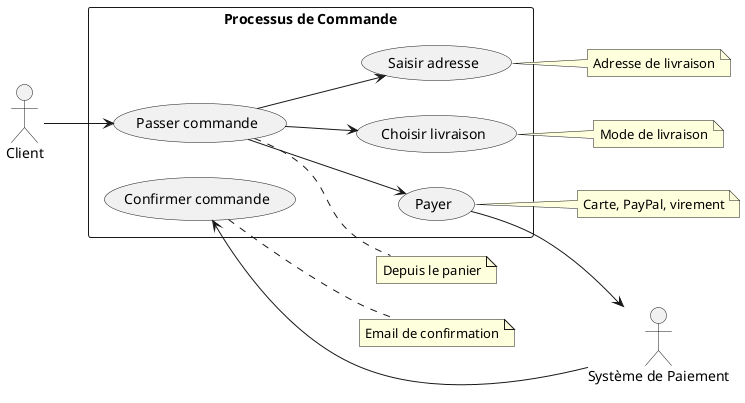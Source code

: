 @startuml Use_Case_Order

left to right direction
skinparam packageStyle rectangle

actor "Client" as Customer
actor "Système de Paiement" as Payment

rectangle "Processus de Commande" {
    usecase "Passer commande" as PlaceOrder
    usecase "Saisir adresse" as EnterAddress
    usecase "Choisir livraison" as ChooseShipping
    usecase "Payer" as Pay
    usecase "Confirmer commande" as ConfirmOrder
}

Customer --> PlaceOrder
PlaceOrder --> EnterAddress
PlaceOrder --> ChooseShipping
PlaceOrder --> Pay
Pay --> Payment
Payment --> ConfirmOrder

note right of PlaceOrder : Depuis le panier
note right of EnterAddress : Adresse de livraison
note right of ChooseShipping : Mode de livraison
note right of Pay : Carte, PayPal, virement
note right of ConfirmOrder : Email de confirmation

@enduml 